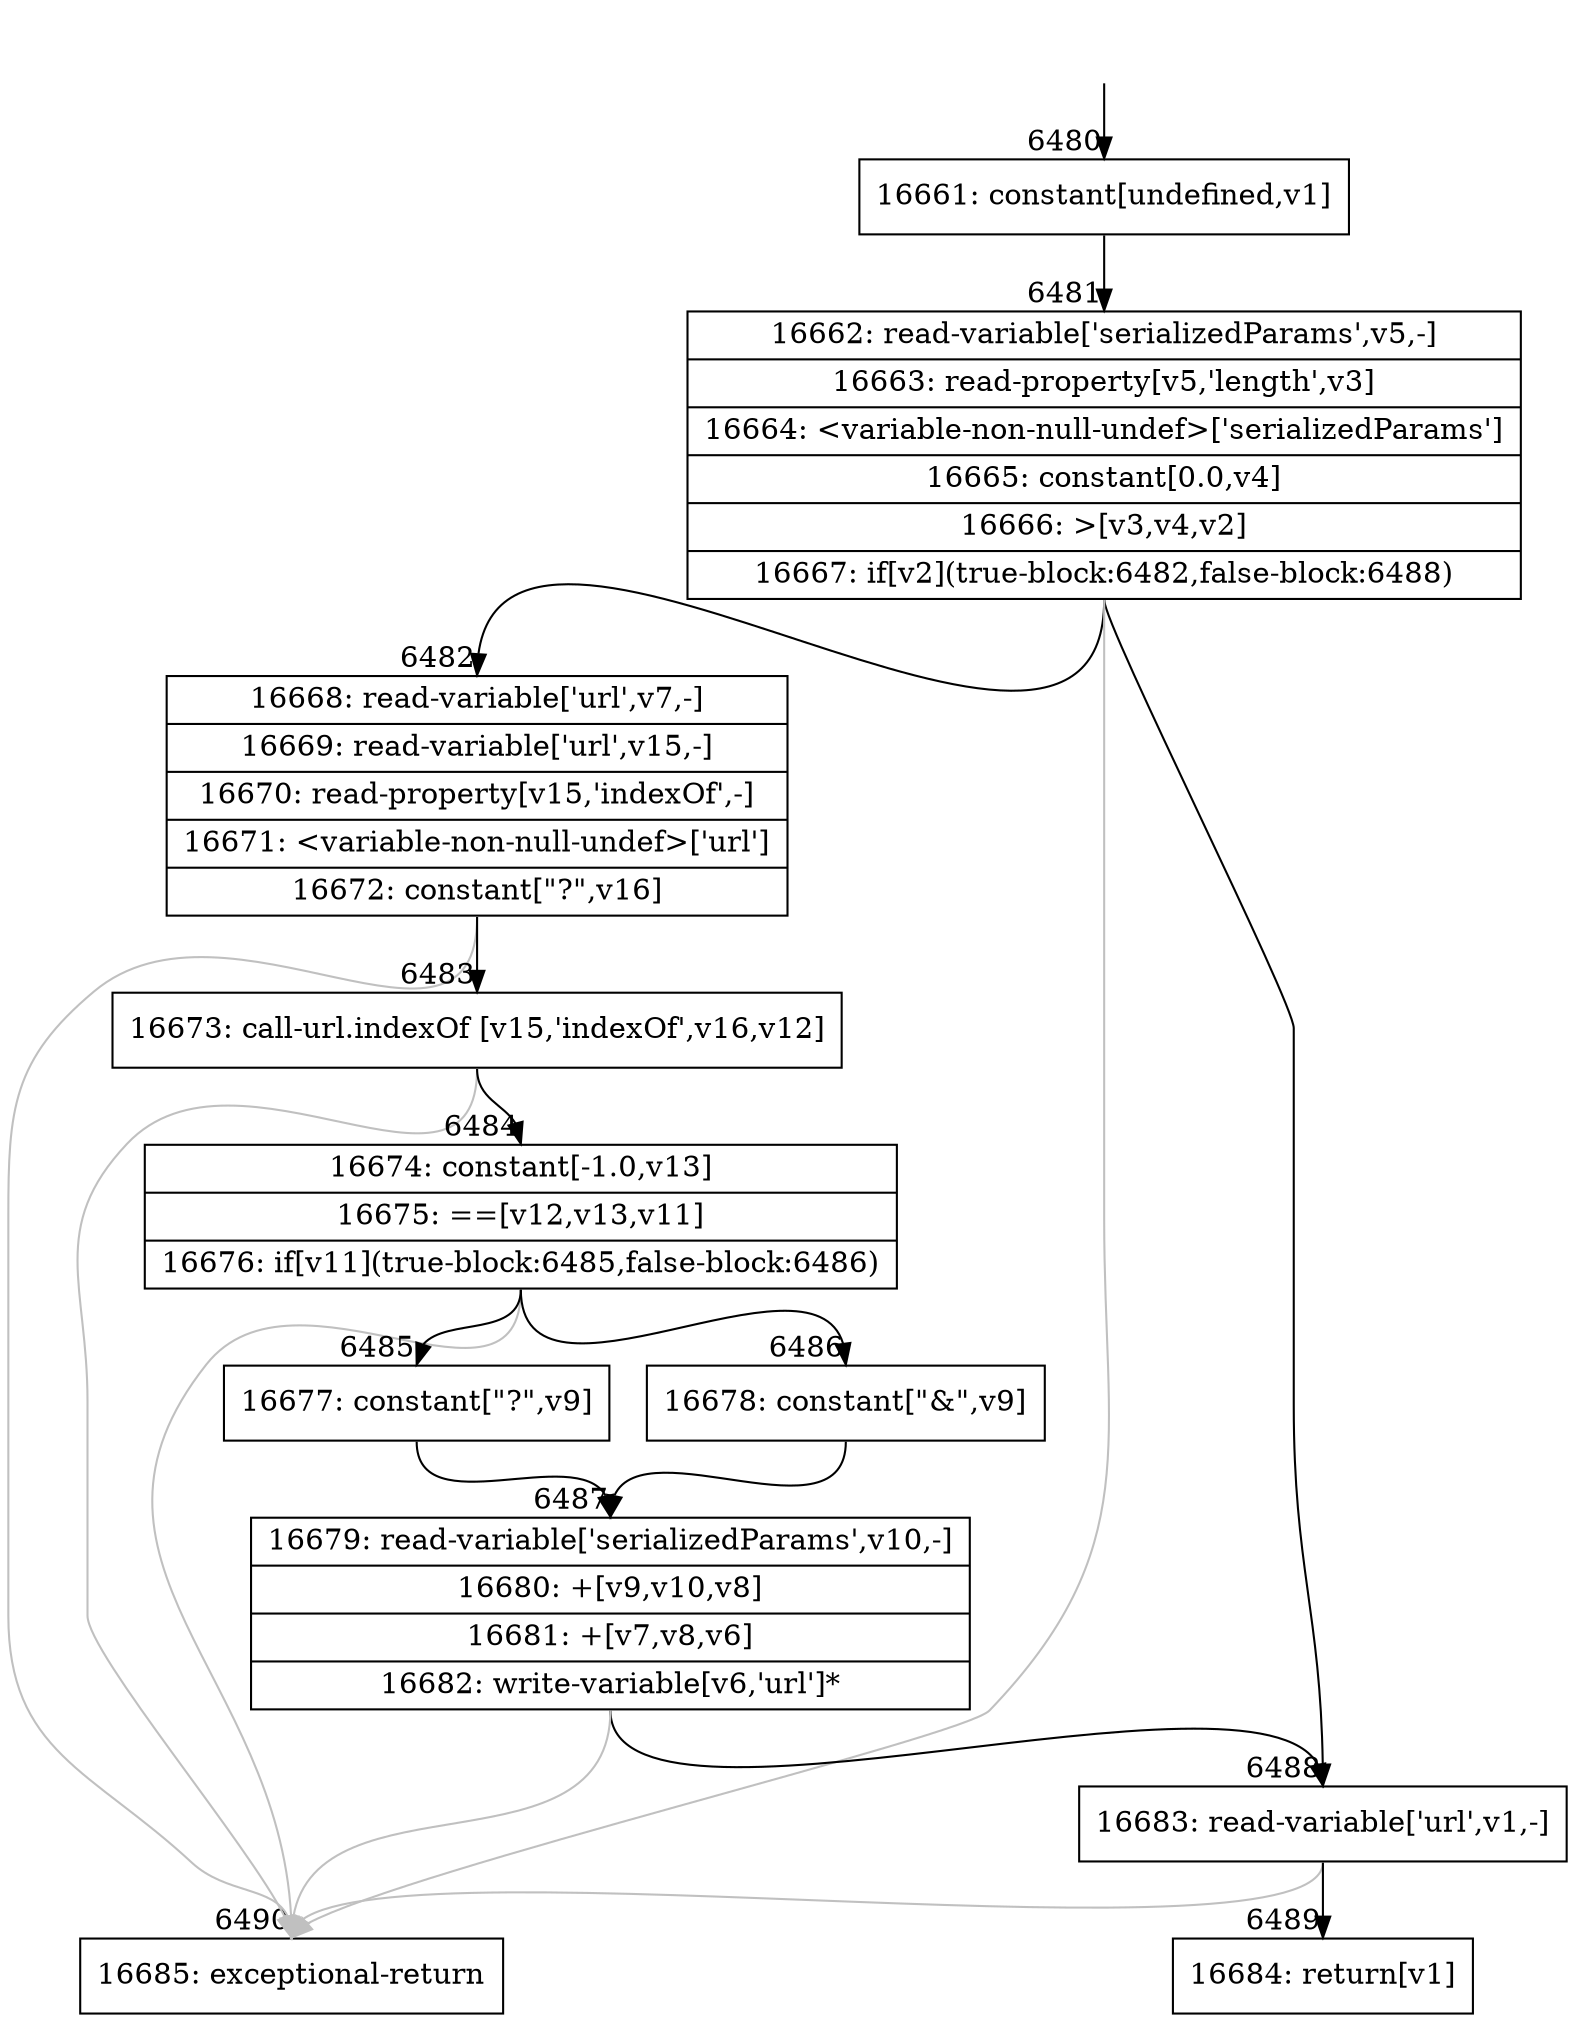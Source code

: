 digraph {
rankdir="TD"
BB_entry485[shape=none,label=""];
BB_entry485 -> BB6480 [tailport=s, headport=n, headlabel="    6480"]
BB6480 [shape=record label="{16661: constant[undefined,v1]}" ] 
BB6480 -> BB6481 [tailport=s, headport=n, headlabel="      6481"]
BB6481 [shape=record label="{16662: read-variable['serializedParams',v5,-]|16663: read-property[v5,'length',v3]|16664: \<variable-non-null-undef\>['serializedParams']|16665: constant[0.0,v4]|16666: \>[v3,v4,v2]|16667: if[v2](true-block:6482,false-block:6488)}" ] 
BB6481 -> BB6482 [tailport=s, headport=n, headlabel="      6482"]
BB6481 -> BB6488 [tailport=s, headport=n, headlabel="      6488"]
BB6481 -> BB6490 [tailport=s, headport=n, color=gray, headlabel="      6490"]
BB6482 [shape=record label="{16668: read-variable['url',v7,-]|16669: read-variable['url',v15,-]|16670: read-property[v15,'indexOf',-]|16671: \<variable-non-null-undef\>['url']|16672: constant[\"?\",v16]}" ] 
BB6482 -> BB6483 [tailport=s, headport=n, headlabel="      6483"]
BB6482 -> BB6490 [tailport=s, headport=n, color=gray]
BB6483 [shape=record label="{16673: call-url.indexOf [v15,'indexOf',v16,v12]}" ] 
BB6483 -> BB6484 [tailport=s, headport=n, headlabel="      6484"]
BB6483 -> BB6490 [tailport=s, headport=n, color=gray]
BB6484 [shape=record label="{16674: constant[-1.0,v13]|16675: ==[v12,v13,v11]|16676: if[v11](true-block:6485,false-block:6486)}" ] 
BB6484 -> BB6485 [tailport=s, headport=n, headlabel="      6485"]
BB6484 -> BB6486 [tailport=s, headport=n, headlabel="      6486"]
BB6484 -> BB6490 [tailport=s, headport=n, color=gray]
BB6485 [shape=record label="{16677: constant[\"?\",v9]}" ] 
BB6485 -> BB6487 [tailport=s, headport=n, headlabel="      6487"]
BB6486 [shape=record label="{16678: constant[\"&\",v9]}" ] 
BB6486 -> BB6487 [tailport=s, headport=n]
BB6487 [shape=record label="{16679: read-variable['serializedParams',v10,-]|16680: +[v9,v10,v8]|16681: +[v7,v8,v6]|16682: write-variable[v6,'url']*}" ] 
BB6487 -> BB6488 [tailport=s, headport=n]
BB6487 -> BB6490 [tailport=s, headport=n, color=gray]
BB6488 [shape=record label="{16683: read-variable['url',v1,-]}" ] 
BB6488 -> BB6489 [tailport=s, headport=n, headlabel="      6489"]
BB6488 -> BB6490 [tailport=s, headport=n, color=gray]
BB6489 [shape=record label="{16684: return[v1]}" ] 
BB6490 [shape=record label="{16685: exceptional-return}" ] 
//#$~ 10402
}
